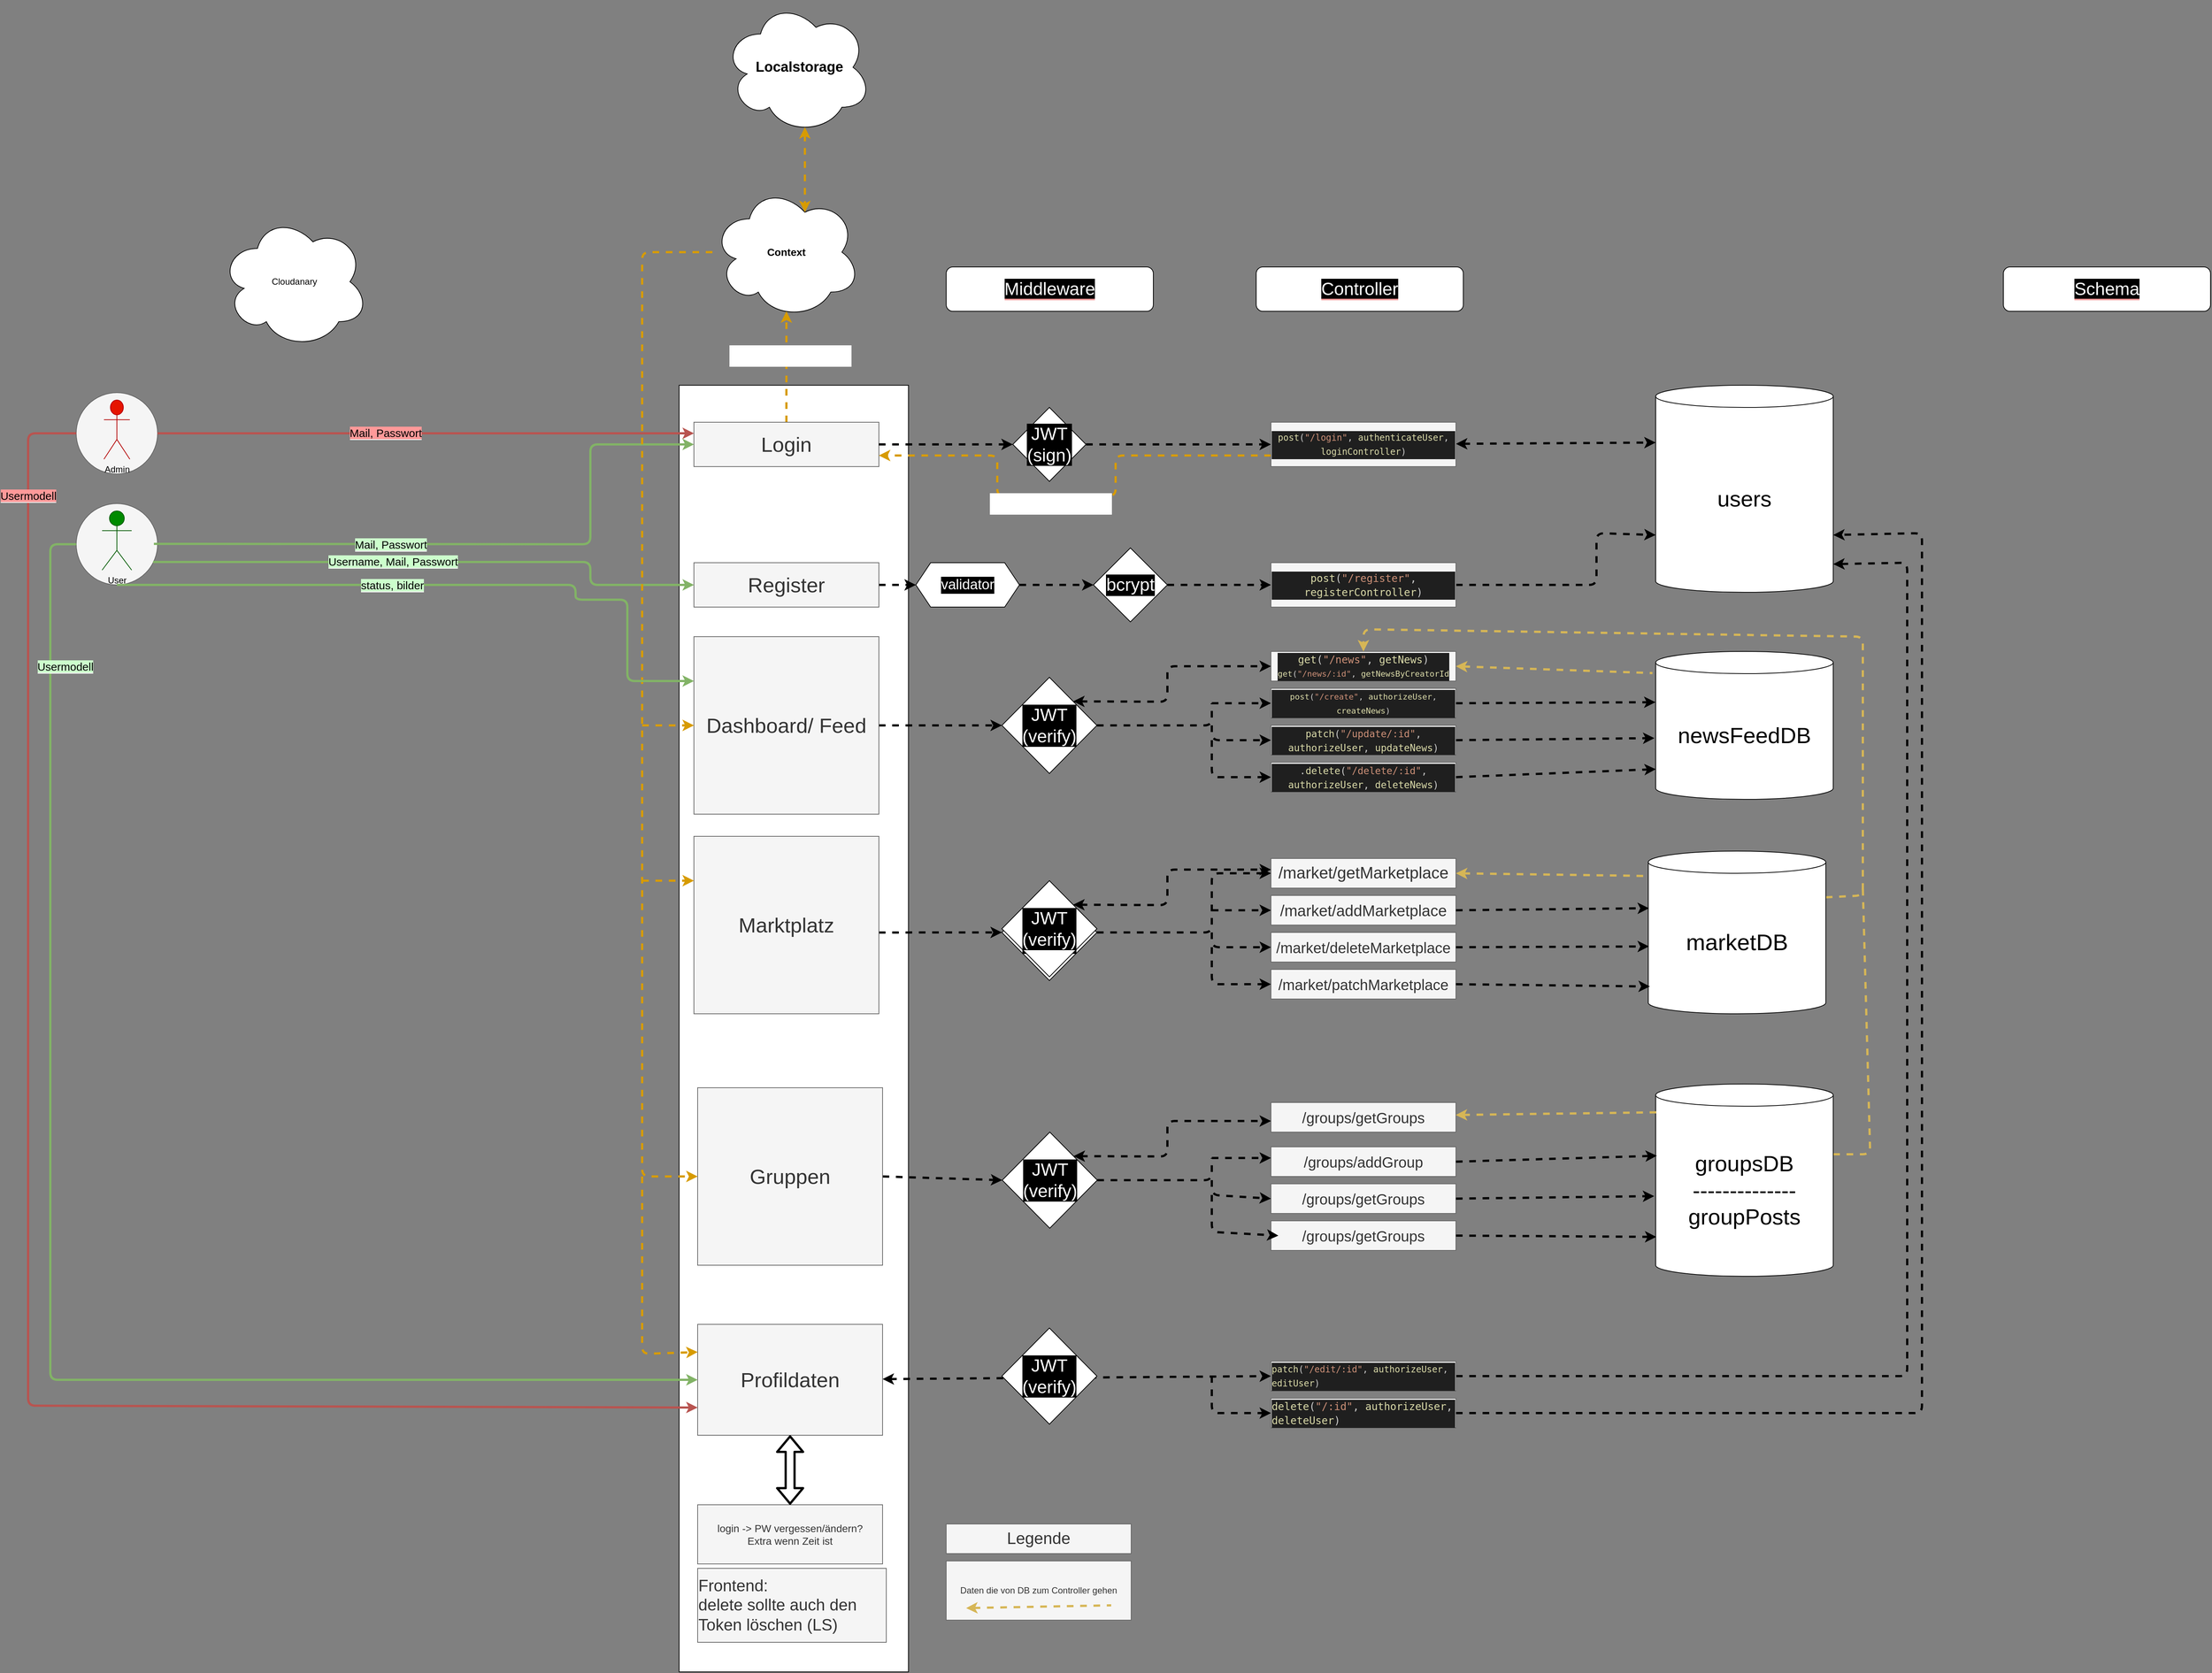<mxfile>
    <diagram id="BRW_ZsWo_HDdX70PyCVF" name="Seite-1">
        <mxGraphModel dx="2489" dy="1936" grid="1" gridSize="10" guides="1" tooltips="1" connect="1" arrows="1" fold="1" page="1" pageScale="1" pageWidth="827" pageHeight="1169" background="#808080" math="0" shadow="0">
            <root>
                <mxCell id="0"/>
                <mxCell id="1" parent="0"/>
                <mxCell id="62" value="" style="ellipse;whiteSpace=wrap;html=1;aspect=fixed;fillColor=#f5f5f5;fontColor=#333333;strokeColor=#666666;" parent="1" vertex="1">
                    <mxGeometry x="65" y="250" width="110" height="110" as="geometry"/>
                </mxCell>
                <mxCell id="61" value="" style="ellipse;whiteSpace=wrap;html=1;aspect=fixed;fillColor=#f5f5f5;fontColor=#333333;strokeColor=#666666;" parent="1" vertex="1">
                    <mxGeometry x="65" y="400" width="110" height="110" as="geometry"/>
                </mxCell>
                <mxCell id="2" value="&lt;font style=&quot;font-size: 30px;&quot;&gt;users&lt;/font&gt;" style="shape=cylinder3;whiteSpace=wrap;html=1;boundedLbl=1;backgroundOutline=1;size=15;" parent="1" vertex="1">
                    <mxGeometry x="2200" y="240" width="240" height="280" as="geometry"/>
                </mxCell>
                <mxCell id="5" value="Cloudanary&lt;br&gt;" style="ellipse;shape=cloud;whiteSpace=wrap;html=1;" parent="1" vertex="1">
                    <mxGeometry x="260" y="10" width="200" height="180" as="geometry"/>
                </mxCell>
                <mxCell id="6" value="&lt;font style=&quot;font-size: 14px;&quot;&gt;&lt;b&gt;Context&lt;/b&gt;&lt;/font&gt;" style="ellipse;shape=cloud;whiteSpace=wrap;html=1;" parent="1" vertex="1">
                    <mxGeometry x="925" y="-30" width="200" height="180" as="geometry"/>
                </mxCell>
                <mxCell id="10" value="&lt;font color=&quot;#000000&quot;&gt;Admin&lt;/font&gt;" style="shape=umlActor;verticalLabelPosition=bottom;verticalAlign=top;html=1;outlineConnect=0;fillColor=#e51400;fontColor=#ffffff;strokeColor=#B20000;" parent="1" vertex="1">
                    <mxGeometry x="102.5" y="260" width="35" height="80" as="geometry"/>
                </mxCell>
                <mxCell id="12" value="&lt;font color=&quot;#000000&quot;&gt;User&lt;/font&gt;" style="shape=umlActor;verticalLabelPosition=bottom;verticalAlign=top;html=1;outlineConnect=0;fillColor=#008a00;fontColor=#ffffff;strokeColor=#005700;" parent="1" vertex="1">
                    <mxGeometry x="100" y="410" width="40" height="80" as="geometry"/>
                </mxCell>
                <mxCell id="60" value="&lt;font style=&quot;font-size: 30px;&quot;&gt;newsFeedDB&lt;/font&gt;" style="shape=cylinder3;whiteSpace=wrap;html=1;boundedLbl=1;backgroundOutline=1;size=15;" parent="1" vertex="1">
                    <mxGeometry x="2200" y="600" width="240" height="200" as="geometry"/>
                </mxCell>
                <mxCell id="63" value="" style="rounded=0;whiteSpace=wrap;html=1;fontColor=#000000;" parent="1" vertex="1">
                    <mxGeometry x="880" y="240" width="310" height="1740" as="geometry"/>
                </mxCell>
                <mxCell id="91" style="edgeStyle=none;html=1;dashed=1;strokeWidth=3;fontSize=24;fontColor=#FFFFFF;fillColor=#ffe6cc;strokeColor=#d79b00;" parent="1" source="64" edge="1">
                    <mxGeometry relative="1" as="geometry">
                        <mxPoint x="1025" y="140.0" as="targetPoint"/>
                    </mxGeometry>
                </mxCell>
                <mxCell id="92" value="&lt;span style=&quot;color: rgba(0, 0, 0, 0); font-family: monospace; font-size: 0px; text-align: start; background-color: rgb(42, 37, 47);&quot;&gt;%3CmxGraphModel%3E%3Croot%3E%3CmxCell%20id%3D%220%22%2F%3E%3CmxCell%20id%3D%221%22%20parent%3D%220%22%2F%3E%3CmxCell%20id%3D%222%22%20value%3D%22userObj%22%20style%3D%22edgeLabel%3Bhtml%3D1%3Balign%3Dcenter%3BverticalAlign%3Dmiddle%3Bresizable%3D0%3Bpoints%3D%5B%5D%3BfontSize%3D24%3BfontColor%3D%23FFFFFF%3B%22%20vertex%3D%221%22%20connectable%3D%220%22%20parent%3D%221%22%3E%3CmxGeometry%20x%3D%221381.286%22%20y%3D%22400%22%20as%3D%22geometry%22%2F%3E%3C%2FmxCell%3E%3C%2Froot%3E%3C%2FmxGraphModel%3E&lt;/span&gt;&lt;span style=&quot;color: rgba(0, 0, 0, 0); font-family: monospace; font-size: 0px; text-align: start; background-color: rgb(42, 37, 47);&quot;&gt;%3CmxGraphModel%3E%3Croot%3E%3CmxCell%20id%3D%220%22%2F%3E%3CmxCell%20id%3D%221%22%20parent%3D%220%22%2F%3E%3CmxCell%20id%3D%222%22%20value%3D%22userObj%22%20style%3D%22edgeLabel%3Bhtml%3D1%3Balign%3Dcenter%3BverticalAlign%3Dmiddle%3Bresizable%3D0%3Bpoints%3D%5B%5D%3BfontSize%3D24%3BfontColor%3D%23FFFFFF%3B%22%20vertex%3D%221%22%20connectable%3D%220%22%20parent%3D%221%22%3E%3CmxGeometry%20x%3D%221381.286%22%20y%3D%22400%22%20as%3D%22geometry%22%2F%3E%3C%2FmxCell%3E%3C%2Froot%3E%3C%2FmxGraphModel%3E&lt;/span&gt;" style="edgeLabel;html=1;align=center;verticalAlign=middle;resizable=0;points=[];fontSize=24;fontColor=#FFFFFF;" parent="91" vertex="1" connectable="0">
                    <mxGeometry x="0.314" y="5" relative="1" as="geometry">
                        <mxPoint as="offset"/>
                    </mxGeometry>
                </mxCell>
                <mxCell id="64" value="&lt;font style=&quot;font-size: 28px;&quot;&gt;Login&lt;/font&gt;" style="rounded=0;whiteSpace=wrap;html=1;fontColor=#333333;fillColor=#f5f5f5;strokeColor=#666666;" parent="1" vertex="1">
                    <mxGeometry x="900" y="290" width="250" height="60" as="geometry"/>
                </mxCell>
                <mxCell id="65" value="" style="endArrow=classic;html=1;fontSize=28;fontColor=#000000;exitX=1;exitY=0.5;exitDx=0;exitDy=0;strokeWidth=3;fillColor=#f8cecc;strokeColor=#b85450;entryX=0;entryY=0.25;entryDx=0;entryDy=0;" parent="1" source="62" target="64" edge="1">
                    <mxGeometry width="50" height="50" relative="1" as="geometry">
                        <mxPoint x="640" y="700" as="sourcePoint"/>
                        <mxPoint x="860" y="305" as="targetPoint"/>
                    </mxGeometry>
                </mxCell>
                <mxCell id="67" value="&lt;span style=&quot;background-color: rgb(255, 153, 153);&quot;&gt;Mail, Passwort&lt;/span&gt;" style="edgeLabel;html=1;align=center;verticalAlign=middle;resizable=0;points=[];fontSize=15;fontColor=#000000;" parent="65" vertex="1" connectable="0">
                    <mxGeometry x="-0.151" y="1" relative="1" as="geometry">
                        <mxPoint as="offset"/>
                    </mxGeometry>
                </mxCell>
                <mxCell id="68" value="" style="endArrow=classic;html=1;fontSize=28;fontColor=#000000;exitX=1;exitY=0.5;exitDx=0;exitDy=0;strokeWidth=3;fillColor=#d5e8d4;strokeColor=#82b366;entryX=0;entryY=0.5;entryDx=0;entryDy=0;" parent="1" target="64" edge="1">
                    <mxGeometry width="50" height="50" relative="1" as="geometry">
                        <mxPoint x="170" y="454.5" as="sourcePoint"/>
                        <mxPoint x="770" y="500" as="targetPoint"/>
                        <Array as="points">
                            <mxPoint x="760" y="455"/>
                            <mxPoint x="760" y="320"/>
                        </Array>
                    </mxGeometry>
                </mxCell>
                <mxCell id="69" value="&lt;span style=&quot;background-color: rgb(204, 255, 204);&quot;&gt;Mail, Passwort&lt;/span&gt;" style="edgeLabel;html=1;align=center;verticalAlign=middle;resizable=0;points=[];fontSize=15;fontColor=#000000;" parent="68" vertex="1" connectable="0">
                    <mxGeometry x="-0.151" y="1" relative="1" as="geometry">
                        <mxPoint x="-47" y="1" as="offset"/>
                    </mxGeometry>
                </mxCell>
                <mxCell id="105" style="edgeStyle=none;html=1;exitX=1;exitY=0.5;exitDx=0;exitDy=0;entryX=0;entryY=0.5;entryDx=0;entryDy=0;dashed=1;strokeWidth=3;fontSize=19;fontColor=#FFFFFF;" parent="1" source="70" target="102" edge="1">
                    <mxGeometry relative="1" as="geometry"/>
                </mxCell>
                <mxCell id="70" value="&lt;font style=&quot;font-size: 28px;&quot;&gt;Register&lt;/font&gt;" style="rounded=0;whiteSpace=wrap;html=1;fontColor=#333333;fillColor=#f5f5f5;strokeColor=#666666;" parent="1" vertex="1">
                    <mxGeometry x="900" y="480" width="250" height="60" as="geometry"/>
                </mxCell>
                <mxCell id="71" value="" style="endArrow=classic;html=1;fontSize=28;fontColor=#000000;exitX=0.945;exitY=0.718;exitDx=0;exitDy=0;strokeWidth=3;fillColor=#d5e8d4;strokeColor=#82b366;entryX=0;entryY=0.5;entryDx=0;entryDy=0;exitPerimeter=0;" parent="1" source="61" target="70" edge="1">
                    <mxGeometry width="50" height="50" relative="1" as="geometry">
                        <mxPoint x="180" y="464.5" as="sourcePoint"/>
                        <mxPoint x="910" y="330" as="targetPoint"/>
                        <Array as="points">
                            <mxPoint x="760" y="479"/>
                            <mxPoint x="760" y="510"/>
                        </Array>
                    </mxGeometry>
                </mxCell>
                <mxCell id="72" value="&lt;span style=&quot;background-color: rgb(204, 255, 204);&quot;&gt;Username, Mail, Passwort&lt;/span&gt;" style="edgeLabel;html=1;align=center;verticalAlign=middle;resizable=0;points=[];fontSize=15;fontColor=#000000;" parent="71" vertex="1" connectable="0">
                    <mxGeometry x="-0.151" y="1" relative="1" as="geometry">
                        <mxPoint as="offset"/>
                    </mxGeometry>
                </mxCell>
                <mxCell id="134" style="edgeStyle=none;html=1;exitX=1;exitY=0.5;exitDx=0;exitDy=0;entryX=0;entryY=0.5;entryDx=0;entryDy=0;strokeWidth=3;fontSize=15;fontColor=#000000;dashed=1;" parent="1" source="74" target="131" edge="1">
                    <mxGeometry relative="1" as="geometry"/>
                </mxCell>
                <mxCell id="74" value="&lt;font style=&quot;font-size: 28px;&quot;&gt;Dashboard/ Feed&lt;/font&gt;" style="rounded=0;whiteSpace=wrap;html=1;fontColor=#333333;fillColor=#f5f5f5;strokeColor=#666666;" parent="1" vertex="1">
                    <mxGeometry x="900" y="580" width="250" height="240" as="geometry"/>
                </mxCell>
                <mxCell id="152" style="edgeStyle=none;html=1;entryX=0;entryY=0.5;entryDx=0;entryDy=0;dashed=1;strokeWidth=3;fontSize=15;fontColor=#000000;exitX=1;exitY=0.542;exitDx=0;exitDy=0;exitPerimeter=0;" parent="1" source="75" target="148" edge="1">
                    <mxGeometry relative="1" as="geometry">
                        <mxPoint x="1316.25" y="980" as="targetPoint"/>
                    </mxGeometry>
                </mxCell>
                <mxCell id="75" value="&lt;font style=&quot;font-size: 28px;&quot;&gt;Marktplatz&lt;/font&gt;" style="rounded=0;whiteSpace=wrap;html=1;fontColor=#333333;fillColor=#f5f5f5;strokeColor=#666666;" parent="1" vertex="1">
                    <mxGeometry x="900" y="850" width="250" height="240" as="geometry"/>
                </mxCell>
                <mxCell id="195" style="edgeStyle=none;html=1;exitX=1;exitY=0.5;exitDx=0;exitDy=0;entryX=0;entryY=0.5;entryDx=0;entryDy=0;dashed=1;strokeWidth=3;fontSize=20;fontColor=#000000;startArrow=none;startFill=0;" parent="1" source="76" target="213" edge="1">
                    <mxGeometry relative="1" as="geometry">
                        <mxPoint x="1316.25" y="1315" as="targetPoint"/>
                    </mxGeometry>
                </mxCell>
                <mxCell id="76" value="&lt;font style=&quot;font-size: 28px;&quot;&gt;Gruppen&lt;/font&gt;" style="rounded=0;whiteSpace=wrap;html=1;fontColor=#333333;fillColor=#f5f5f5;strokeColor=#666666;" parent="1" vertex="1">
                    <mxGeometry x="905" y="1190" width="250" height="240" as="geometry"/>
                </mxCell>
                <mxCell id="78" value="&lt;font style=&quot;background-color: rgb(0, 0, 0); font-size: 24px;&quot; color=&quot;#ffffff&quot;&gt;Middleware&lt;/font&gt;" style="rounded=1;whiteSpace=wrap;html=1;labelBackgroundColor=#FF9999;fontSize=15;fontColor=#000000;" parent="1" vertex="1">
                    <mxGeometry x="1241" y="80" width="280" height="60" as="geometry"/>
                </mxCell>
                <mxCell id="85" style="edgeStyle=none;html=1;strokeWidth=3;fontSize=24;fontColor=#FFFFFF;dashed=1;" parent="1" source="79" target="84" edge="1">
                    <mxGeometry relative="1" as="geometry"/>
                </mxCell>
                <mxCell id="79" value="JWT&lt;br&gt;(sign)" style="rhombus;whiteSpace=wrap;html=1;labelBackgroundColor=#000000;fontSize=24;fontColor=#FFFFFF;" parent="1" vertex="1">
                    <mxGeometry x="1331" y="270" width="99" height="100" as="geometry"/>
                </mxCell>
                <mxCell id="81" value="" style="endArrow=classic;html=1;strokeWidth=3;fontSize=24;fontColor=#FFFFFF;exitX=1;exitY=0.5;exitDx=0;exitDy=0;entryX=0;entryY=0.5;entryDx=0;entryDy=0;dashed=1;" parent="1" source="64" target="79" edge="1">
                    <mxGeometry width="50" height="50" relative="1" as="geometry">
                        <mxPoint x="1250" y="350" as="sourcePoint"/>
                        <mxPoint x="1350" y="320" as="targetPoint"/>
                    </mxGeometry>
                </mxCell>
                <mxCell id="83" value="&lt;font style=&quot;background-color: rgb(0, 0, 0); font-size: 24px;&quot; color=&quot;#ffffff&quot;&gt;Controller&lt;/font&gt;" style="rounded=1;whiteSpace=wrap;html=1;labelBackgroundColor=#FF9999;fontSize=15;fontColor=#000000;" parent="1" vertex="1">
                    <mxGeometry x="1660" y="80" width="280" height="60" as="geometry"/>
                </mxCell>
                <mxCell id="88" style="edgeStyle=none;html=1;exitX=0;exitY=0.75;exitDx=0;exitDy=0;dashed=1;strokeWidth=3;fontSize=24;fontColor=#FFFFFF;entryX=1;entryY=0.75;entryDx=0;entryDy=0;fillColor=#ffe6cc;strokeColor=#d79b00;" parent="1" source="84" target="64" edge="1">
                    <mxGeometry relative="1" as="geometry">
                        <mxPoint x="1470" y="334.714" as="targetPoint"/>
                        <Array as="points">
                            <mxPoint x="1470" y="335"/>
                            <mxPoint x="1470" y="390"/>
                            <mxPoint x="1310" y="390"/>
                            <mxPoint x="1310" y="335"/>
                        </Array>
                    </mxGeometry>
                </mxCell>
                <mxCell id="90" value="token (userObj)" style="edgeLabel;html=1;align=center;verticalAlign=middle;resizable=0;points=[];fontSize=24;fontColor=#FFFFFF;" parent="88" vertex="1" connectable="0">
                    <mxGeometry x="0.017" y="-2" relative="1" as="geometry">
                        <mxPoint x="-28" y="12" as="offset"/>
                    </mxGeometry>
                </mxCell>
                <mxCell id="99" style="edgeStyle=none;html=1;entryX=0;entryY=0;entryDx=0;entryDy=77.5;entryPerimeter=0;dashed=1;strokeWidth=3;fontSize=19;fontColor=#FFFFFF;startArrow=classic;startFill=1;" parent="1" source="84" target="2" edge="1">
                    <mxGeometry relative="1" as="geometry"/>
                </mxCell>
                <mxCell id="84" value="&lt;div style=&quot;color: rgb(204, 204, 204); background-color: rgb(31, 31, 31); font-family: &amp;quot;Droid Sans Mono&amp;quot;, &amp;quot;monospace&amp;quot;, monospace; line-height: 19px;&quot;&gt;&lt;span style=&quot;color: #dcdcaa;&quot;&gt;post&lt;/span&gt;(&lt;span style=&quot;color: #ce9178;&quot;&gt;&quot;/login&quot;&lt;/span&gt;, &lt;span style=&quot;color: #dcdcaa;&quot;&gt;authenticateUser&lt;/span&gt;, &lt;span style=&quot;color: #dcdcaa;&quot;&gt;loginController&lt;/span&gt;)&lt;/div&gt;" style="rounded=0;whiteSpace=wrap;html=1;fontColor=#333333;fillColor=#f5f5f5;strokeColor=#666666;" parent="1" vertex="1">
                    <mxGeometry x="1680" y="290" width="250" height="60" as="geometry"/>
                </mxCell>
                <mxCell id="94" value="token (userObj)" style="edgeLabel;html=1;align=center;verticalAlign=middle;resizable=0;points=[];fontSize=24;fontColor=#FFFFFF;" parent="1" vertex="1" connectable="0">
                    <mxGeometry x="1029.996" y="200" as="geometry"/>
                </mxCell>
                <mxCell id="96" value="&lt;font size=&quot;1&quot; style=&quot;&quot;&gt;&lt;b style=&quot;font-size: 19px;&quot;&gt;&amp;nbsp;Localstorage&lt;/b&gt;&lt;/font&gt;" style="ellipse;shape=cloud;whiteSpace=wrap;html=1;" parent="1" vertex="1">
                    <mxGeometry x="940" y="-280" width="200" height="180" as="geometry"/>
                </mxCell>
                <mxCell id="98" value="" style="endArrow=classic;startArrow=classic;html=1;dashed=1;strokeWidth=3;fontSize=19;fontColor=#FFFFFF;exitX=0.55;exitY=0.95;exitDx=0;exitDy=0;exitPerimeter=0;entryX=0.625;entryY=0.2;entryDx=0;entryDy=0;entryPerimeter=0;fillColor=#ffe6cc;strokeColor=#d79b00;" parent="1" source="96" target="6" edge="1">
                    <mxGeometry width="50" height="50" relative="1" as="geometry">
                        <mxPoint x="1060" y="430" as="sourcePoint"/>
                        <mxPoint x="1110" y="380" as="targetPoint"/>
                    </mxGeometry>
                </mxCell>
                <mxCell id="95" style="edgeStyle=none;html=1;dashed=1;strokeWidth=3;fontSize=14;fontColor=#FFFFFF;entryX=0;entryY=0.5;entryDx=0;entryDy=0;fillColor=#ffe6cc;strokeColor=#d79b00;" parent="1" source="6" target="76" edge="1">
                    <mxGeometry relative="1" as="geometry">
                        <mxPoint x="820" y="1182.857" as="targetPoint"/>
                        <Array as="points">
                            <mxPoint x="830" y="60"/>
                            <mxPoint x="830" y="660"/>
                            <mxPoint x="830" y="1310"/>
                        </Array>
                    </mxGeometry>
                </mxCell>
                <mxCell id="108" style="edgeStyle=none;html=1;exitX=1;exitY=0.5;exitDx=0;exitDy=0;entryX=0;entryY=0;entryDx=0;entryDy=202.5;entryPerimeter=0;dashed=1;strokeWidth=3;fontSize=19;fontColor=#FFFFFF;" parent="1" source="100" target="2" edge="1">
                    <mxGeometry relative="1" as="geometry">
                        <Array as="points">
                            <mxPoint x="2120" y="510"/>
                            <mxPoint x="2120" y="440"/>
                        </Array>
                    </mxGeometry>
                </mxCell>
                <mxCell id="100" value="&lt;div style=&quot;color: rgb(204, 204, 204); background-color: rgb(31, 31, 31); font-family: &amp;quot;Droid Sans Mono&amp;quot;, &amp;quot;monospace&amp;quot;, monospace; font-size: 14px; line-height: 19px;&quot;&gt;&lt;span style=&quot;color: #dcdcaa;&quot;&gt;post&lt;/span&gt;(&lt;span style=&quot;color: #ce9178;&quot;&gt;&quot;/register&quot;&lt;/span&gt;, &lt;span style=&quot;color: #dcdcaa;&quot;&gt;registerController&lt;/span&gt;)&lt;/div&gt;" style="rounded=0;whiteSpace=wrap;html=1;fontColor=#333333;fillColor=#f5f5f5;strokeColor=#666666;" parent="1" vertex="1">
                    <mxGeometry x="1680" y="480" width="250" height="60" as="geometry"/>
                </mxCell>
                <mxCell id="106" style="edgeStyle=none;html=1;dashed=1;strokeWidth=3;fontSize=19;fontColor=#FFFFFF;" parent="1" source="102" target="104" edge="1">
                    <mxGeometry relative="1" as="geometry"/>
                </mxCell>
                <mxCell id="102" value="validator" style="shape=hexagon;perimeter=hexagonPerimeter2;whiteSpace=wrap;html=1;fixedSize=1;labelBackgroundColor=#000000;fontSize=19;fontColor=#FFFFFF;" parent="1" vertex="1">
                    <mxGeometry x="1200" y="480" width="140" height="60" as="geometry"/>
                </mxCell>
                <mxCell id="107" style="edgeStyle=none;html=1;entryX=0;entryY=0.5;entryDx=0;entryDy=0;dashed=1;strokeWidth=3;fontSize=19;fontColor=#FFFFFF;" parent="1" source="104" target="100" edge="1">
                    <mxGeometry relative="1" as="geometry"/>
                </mxCell>
                <mxCell id="104" value="bcrypt" style="rhombus;whiteSpace=wrap;html=1;labelBackgroundColor=#000000;fontSize=24;fontColor=#FFFFFF;" parent="1" vertex="1">
                    <mxGeometry x="1440" y="460" width="100" height="100" as="geometry"/>
                </mxCell>
                <mxCell id="111" value="" style="endArrow=classic;html=1;dashed=1;strokeWidth=3;fontSize=19;fontColor=#FFFFFF;entryX=0;entryY=0.5;entryDx=0;entryDy=0;fillColor=#ffe6cc;strokeColor=#d79b00;" parent="1" target="74" edge="1">
                    <mxGeometry width="50" height="50" relative="1" as="geometry">
                        <mxPoint x="830" y="700" as="sourcePoint"/>
                        <mxPoint x="1060" y="880" as="targetPoint"/>
                    </mxGeometry>
                </mxCell>
                <mxCell id="112" value="" style="endArrow=classic;html=1;dashed=1;strokeWidth=3;fontSize=19;fontColor=#FFFFFF;entryX=0;entryY=0.25;entryDx=0;entryDy=0;fillColor=#ffe6cc;strokeColor=#d79b00;" parent="1" target="75" edge="1">
                    <mxGeometry width="50" height="50" relative="1" as="geometry">
                        <mxPoint x="830" y="910" as="sourcePoint"/>
                        <mxPoint x="710" y="960" as="targetPoint"/>
                    </mxGeometry>
                </mxCell>
                <mxCell id="113" value="&lt;div style=&quot;color: rgb(204, 204, 204); background-color: rgb(31, 31, 31); font-family: &amp;quot;Droid Sans Mono&amp;quot;, &amp;quot;monospace&amp;quot;, monospace; line-height: 19px; font-size: 11px;&quot;&gt;&lt;div style=&quot;font-size: 14px; line-height: 19px;&quot;&gt;&lt;span style=&quot;color: #dcdcaa;&quot;&gt;get&lt;/span&gt;(&lt;span style=&quot;color: #ce9178;&quot;&gt;&quot;/news&quot;&lt;/span&gt;, &lt;span style=&quot;color: #dcdcaa;&quot;&gt;getNews&lt;/span&gt;)&lt;/div&gt;&lt;/div&gt;&lt;div style=&quot;color: rgb(204, 204, 204); background-color: rgb(31, 31, 31); font-family: &amp;quot;Droid Sans Mono&amp;quot;, &amp;quot;monospace&amp;quot;, monospace; line-height: 19px; font-size: 11px;&quot;&gt;&lt;span style=&quot;color: #dcdcaa;&quot;&gt;get&lt;/span&gt;(&lt;span style=&quot;color: #ce9178;&quot;&gt;&quot;/news/:id&quot;&lt;/span&gt;, &lt;span style=&quot;color: #dcdcaa;&quot;&gt;getNewsByCreatorId&lt;/span&gt;&lt;/div&gt;" style="rounded=0;whiteSpace=wrap;html=1;fontColor=#333333;fillColor=#f5f5f5;strokeColor=#666666;" parent="1" vertex="1">
                    <mxGeometry x="1680" y="600" width="250" height="40" as="geometry"/>
                </mxCell>
                <mxCell id="114" value="&lt;div style=&quot;color: rgb(204, 204, 204); background-color: rgb(31, 31, 31); font-family: &amp;quot;Droid Sans Mono&amp;quot;, &amp;quot;monospace&amp;quot;, monospace; font-size: 13px; line-height: 19px;&quot;&gt;&lt;span style=&quot;color: #dcdcaa;&quot;&gt;patch&lt;/span&gt;(&lt;span style=&quot;color: #ce9178;&quot;&gt;&quot;/update/:id&quot;&lt;/span&gt;, &lt;span style=&quot;color: #dcdcaa;&quot;&gt;authorizeUser&lt;/span&gt;, &lt;span style=&quot;color: #dcdcaa;&quot;&gt;updateNews&lt;/span&gt;)&lt;/div&gt;" style="rounded=0;whiteSpace=wrap;html=1;fontColor=#333333;fillColor=#f5f5f5;strokeColor=#666666;" parent="1" vertex="1">
                    <mxGeometry x="1680" y="700" width="250" height="40" as="geometry"/>
                </mxCell>
                <mxCell id="117" value="&lt;div style=&quot;color: rgb(204, 204, 204); background-color: rgb(31, 31, 31); font-family: &amp;quot;Droid Sans Mono&amp;quot;, &amp;quot;monospace&amp;quot;, monospace; line-height: 19px; font-size: 11px;&quot;&gt;&lt;span style=&quot;color: #dcdcaa;&quot;&gt;post&lt;/span&gt;(&lt;span style=&quot;color: #ce9178;&quot;&gt;&quot;/create&quot;&lt;/span&gt;, &lt;span style=&quot;color: #dcdcaa;&quot;&gt;authorizeUser&lt;/span&gt;, &lt;span style=&quot;color: #dcdcaa;&quot;&gt;createNews&lt;/span&gt;)&lt;/div&gt;" style="rounded=0;whiteSpace=wrap;html=1;fontColor=#333333;fillColor=#f5f5f5;strokeColor=#666666;" parent="1" vertex="1">
                    <mxGeometry x="1680" y="650" width="250" height="40" as="geometry"/>
                </mxCell>
                <mxCell id="118" value="&lt;div style=&quot;color: rgb(204, 204, 204); background-color: rgb(31, 31, 31); font-family: &amp;quot;Droid Sans Mono&amp;quot;, &amp;quot;monospace&amp;quot;, monospace; font-size: 13px; line-height: 19px;&quot;&gt;.&lt;span style=&quot;color: #dcdcaa;&quot;&gt;delete&lt;/span&gt;(&lt;span style=&quot;color: #ce9178;&quot;&gt;&quot;/delete/:id&quot;&lt;/span&gt;, &lt;span style=&quot;color: #dcdcaa;&quot;&gt;authorizeUser&lt;/span&gt;, &lt;span style=&quot;color: #dcdcaa;&quot;&gt;deleteNews&lt;/span&gt;)&lt;/div&gt;" style="rounded=0;whiteSpace=wrap;html=1;fontColor=#333333;fillColor=#f5f5f5;strokeColor=#666666;" parent="1" vertex="1">
                    <mxGeometry x="1680" y="750" width="250" height="40" as="geometry"/>
                </mxCell>
                <mxCell id="119" value="&lt;div style=&quot;text-align: left;&quot;&gt;&lt;span style=&quot;background-color: initial;&quot;&gt;&lt;font style=&quot;font-size: 22px;&quot;&gt;/market/getMarketplace&lt;/font&gt;&lt;/span&gt;&lt;/div&gt;" style="rounded=0;whiteSpace=wrap;html=1;fontColor=#333333;fillColor=#f5f5f5;strokeColor=#666666;" parent="1" vertex="1">
                    <mxGeometry x="1680" y="880" width="250" height="40" as="geometry"/>
                </mxCell>
                <mxCell id="123" value="&lt;div style=&quot;text-align: left; font-size: 21px;&quot;&gt;&lt;span style=&quot;background-color: initial;&quot;&gt;&lt;font style=&quot;font-size: 21px;&quot;&gt;/&lt;/font&gt;&lt;/span&gt;&lt;span style=&quot;&quot;&gt;market&lt;/span&gt;&lt;span style=&quot;background-color: initial;&quot;&gt;&lt;font style=&quot;font-size: 21px;&quot;&gt;/addMarketplace&lt;/font&gt;&lt;/span&gt;&lt;/div&gt;" style="rounded=0;whiteSpace=wrap;html=1;fontColor=#333333;fillColor=#f5f5f5;strokeColor=#666666;" parent="1" vertex="1">
                    <mxGeometry x="1680" y="930" width="250" height="40" as="geometry"/>
                </mxCell>
                <mxCell id="124" value="&lt;div style=&quot;text-align: left; font-size: 20px;&quot;&gt;&lt;span style=&quot;background-color: initial;&quot;&gt;&lt;font style=&quot;font-size: 20px;&quot;&gt;/&lt;/font&gt;&lt;/span&gt;&lt;span style=&quot;&quot;&gt;market&lt;/span&gt;&lt;span style=&quot;background-color: initial;&quot;&gt;&lt;font style=&quot;font-size: 20px;&quot;&gt;/deleteMarketplace&lt;/font&gt;&lt;/span&gt;&lt;/div&gt;" style="rounded=0;whiteSpace=wrap;html=1;fontColor=#333333;fillColor=#f5f5f5;strokeColor=#666666;" parent="1" vertex="1">
                    <mxGeometry x="1680" y="980" width="250" height="40" as="geometry"/>
                </mxCell>
                <mxCell id="125" value="&lt;div style=&quot;text-align: left; font-size: 20px;&quot;&gt;&lt;span style=&quot;background-color: initial;&quot;&gt;&lt;font style=&quot;font-size: 20px;&quot;&gt;/&lt;/font&gt;&lt;/span&gt;&lt;span style=&quot;&quot;&gt;market&lt;/span&gt;&lt;span style=&quot;background-color: initial;&quot;&gt;&lt;font style=&quot;font-size: 20px;&quot;&gt;/patchMarketplace&lt;/font&gt;&lt;/span&gt;&lt;/div&gt;" style="rounded=0;whiteSpace=wrap;html=1;fontColor=#333333;fillColor=#f5f5f5;strokeColor=#666666;" parent="1" vertex="1">
                    <mxGeometry x="1680" y="1030" width="250" height="40" as="geometry"/>
                </mxCell>
                <mxCell id="126" value="&lt;font style=&quot;background-color: rgb(0, 0, 0); font-size: 24px;&quot; color=&quot;#ffffff&quot;&gt;Schema&lt;/font&gt;" style="rounded=1;whiteSpace=wrap;html=1;labelBackgroundColor=#FF9999;fontSize=15;fontColor=#000000;" parent="1" vertex="1">
                    <mxGeometry x="2670" y="80" width="280" height="60" as="geometry"/>
                </mxCell>
                <mxCell id="127" style="edgeStyle=none;html=1;exitX=0.5;exitY=1;exitDx=0;exitDy=0;entryX=0;entryY=0.25;entryDx=0;entryDy=0;strokeWidth=3;fontSize=22;fontColor=#FFFFFF;fillColor=#d5e8d4;strokeColor=#82b366;" parent="1" source="61" target="74" edge="1">
                    <mxGeometry relative="1" as="geometry">
                        <Array as="points">
                            <mxPoint x="740" y="510"/>
                            <mxPoint x="740" y="530"/>
                            <mxPoint x="810" y="530"/>
                            <mxPoint x="810" y="640"/>
                        </Array>
                    </mxGeometry>
                </mxCell>
                <mxCell id="128" value="&lt;font color=&quot;#000000&quot; style=&quot;font-size: 15px; background-color: rgb(204, 255, 204);&quot;&gt;status, bilder&lt;/font&gt;" style="edgeLabel;html=1;align=center;verticalAlign=middle;resizable=0;points=[];fontSize=15;fontColor=#FFFFFF;spacing=0;" parent="127" vertex="1" connectable="0">
                    <mxGeometry x="-0.183" y="-1" relative="1" as="geometry">
                        <mxPoint y="-1" as="offset"/>
                    </mxGeometry>
                </mxCell>
                <mxCell id="135" style="edgeStyle=none;html=1;entryX=0;entryY=0.5;entryDx=0;entryDy=0;dashed=1;strokeWidth=3;fontSize=15;fontColor=#000000;endArrow=classic;endFill=1;startArrow=classic;startFill=1;exitX=1;exitY=0;exitDx=0;exitDy=0;" parent="1" source="131" target="113" edge="1">
                    <mxGeometry relative="1" as="geometry">
                        <mxPoint x="1460" y="700" as="sourcePoint"/>
                        <Array as="points">
                            <mxPoint x="1540" y="668"/>
                            <mxPoint x="1540" y="620"/>
                            <mxPoint x="1600" y="620"/>
                        </Array>
                    </mxGeometry>
                </mxCell>
                <mxCell id="204" style="edgeStyle=none;html=1;dashed=1;strokeWidth=3;fontSize=20;fontColor=#000000;startArrow=none;startFill=0;endArrow=none;endFill=0;" parent="1" source="131" edge="1">
                    <mxGeometry relative="1" as="geometry">
                        <mxPoint x="1600" y="670" as="targetPoint"/>
                        <Array as="points">
                            <mxPoint x="1600" y="700"/>
                        </Array>
                    </mxGeometry>
                </mxCell>
                <mxCell id="131" value="JWT&lt;br&gt;(verify)" style="rhombus;whiteSpace=wrap;html=1;labelBackgroundColor=#000000;fontSize=24;fontColor=#FFFFFF;" parent="1" vertex="1">
                    <mxGeometry x="1316.25" y="635" width="128.5" height="130" as="geometry"/>
                </mxCell>
                <mxCell id="136" value="" style="endArrow=classic;html=1;dashed=1;strokeWidth=3;fontSize=15;fontColor=#000000;entryX=0;entryY=0.5;entryDx=0;entryDy=0;" parent="1" target="117" edge="1">
                    <mxGeometry width="50" height="50" relative="1" as="geometry">
                        <mxPoint x="1600" y="670" as="sourcePoint"/>
                        <mxPoint x="1230" y="620" as="targetPoint"/>
                    </mxGeometry>
                </mxCell>
                <mxCell id="137" value="" style="endArrow=classic;html=1;dashed=1;strokeWidth=3;fontSize=15;fontColor=#000000;entryX=0;entryY=0.5;entryDx=0;entryDy=0;" parent="1" target="114" edge="1">
                    <mxGeometry width="50" height="50" relative="1" as="geometry">
                        <mxPoint x="1600" y="700" as="sourcePoint"/>
                        <mxPoint x="1230" y="620" as="targetPoint"/>
                        <Array as="points">
                            <mxPoint x="1600" y="720"/>
                        </Array>
                    </mxGeometry>
                </mxCell>
                <mxCell id="138" value="" style="endArrow=classic;html=1;dashed=1;strokeWidth=3;fontSize=15;fontColor=#000000;entryX=0;entryY=0.5;entryDx=0;entryDy=0;" parent="1" target="118" edge="1">
                    <mxGeometry width="50" height="50" relative="1" as="geometry">
                        <mxPoint x="1600" y="720" as="sourcePoint"/>
                        <mxPoint x="1230" y="620" as="targetPoint"/>
                        <Array as="points">
                            <mxPoint x="1600" y="770"/>
                        </Array>
                    </mxGeometry>
                </mxCell>
                <mxCell id="219" style="edgeStyle=none;html=1;exitX=1;exitY=0;exitDx=0;exitDy=62.5;exitPerimeter=0;dashed=1;strokeWidth=3;fontSize=20;fontColor=#000000;startArrow=none;startFill=0;endArrow=classic;endFill=1;entryX=0.5;entryY=0;entryDx=0;entryDy=0;fillColor=#fff2cc;strokeColor=#d6b656;" parent="1" source="153" target="113" edge="1">
                    <mxGeometry relative="1" as="geometry">
                        <mxPoint x="2480" y="932.455" as="targetPoint"/>
                        <Array as="points">
                            <mxPoint x="2480" y="930"/>
                            <mxPoint x="2480" y="580"/>
                            <mxPoint x="1805" y="570"/>
                        </Array>
                    </mxGeometry>
                </mxCell>
                <mxCell id="147" style="edgeStyle=none;html=1;exitX=1;exitY=0.5;exitDx=0;exitDy=0;dashed=1;strokeWidth=3;fontSize=15;fontColor=#000000;entryX=0;entryY=0.5;entryDx=0;entryDy=0;" parent="1" source="148" target="119" edge="1">
                    <mxGeometry relative="1" as="geometry">
                        <mxPoint x="1660" y="910" as="targetPoint"/>
                        <Array as="points">
                            <mxPoint x="1600" y="980"/>
                            <mxPoint x="1600" y="900"/>
                        </Array>
                    </mxGeometry>
                </mxCell>
                <mxCell id="153" value="&lt;font style=&quot;font-size: 31px;&quot;&gt;marketDB&lt;/font&gt;" style="shape=cylinder3;whiteSpace=wrap;html=1;boundedLbl=1;backgroundOutline=1;size=15;" parent="1" vertex="1">
                    <mxGeometry x="2190" y="870" width="240" height="220" as="geometry"/>
                </mxCell>
                <mxCell id="148" value="JWT&lt;br&gt;(verify)" style="rhombus;whiteSpace=wrap;html=1;labelBackgroundColor=#000000;fontSize=24;fontColor=#FFFFFF;" parent="1" vertex="1">
                    <mxGeometry x="1316.25" y="915" width="128.5" height="130" as="geometry"/>
                </mxCell>
                <mxCell id="154" value="" style="endArrow=none;html=1;dashed=1;strokeWidth=3;fontSize=15;fontColor=#000000;exitX=1;exitY=0.5;exitDx=0;exitDy=0;entryX=-0.018;entryY=0.146;entryDx=0;entryDy=0;entryPerimeter=0;startArrow=classic;startFill=1;endFill=0;fillColor=#fff2cc;strokeColor=#d6b656;" parent="1" source="113" target="60" edge="1">
                    <mxGeometry width="50" height="50" relative="1" as="geometry">
                        <mxPoint x="1890" y="730" as="sourcePoint"/>
                        <mxPoint x="1940" y="680" as="targetPoint"/>
                    </mxGeometry>
                </mxCell>
                <mxCell id="149" value="" style="endArrow=classic;html=1;dashed=1;strokeWidth=3;fontSize=15;fontColor=#000000;entryX=0;entryY=0.5;entryDx=0;entryDy=0;" parent="1" edge="1">
                    <mxGeometry width="50" height="50" relative="1" as="geometry">
                        <mxPoint x="1600" y="950" as="sourcePoint"/>
                        <mxPoint x="1680" y="950" as="targetPoint"/>
                    </mxGeometry>
                </mxCell>
                <mxCell id="155" value="" style="endArrow=classic;html=1;dashed=1;strokeWidth=3;fontSize=15;fontColor=#000000;exitX=1;exitY=0.5;exitDx=0;exitDy=0;entryX=-0.001;entryY=0.343;entryDx=0;entryDy=0;entryPerimeter=0;" parent="1" source="117" target="60" edge="1">
                    <mxGeometry width="50" height="50" relative="1" as="geometry">
                        <mxPoint x="1470" y="670" as="sourcePoint"/>
                        <mxPoint x="2190" y="670" as="targetPoint"/>
                    </mxGeometry>
                </mxCell>
                <mxCell id="150" value="" style="endArrow=classic;html=1;dashed=1;strokeWidth=3;fontSize=15;fontColor=#000000;entryX=0;entryY=0.5;entryDx=0;entryDy=0;" parent="1" edge="1">
                    <mxGeometry width="50" height="50" relative="1" as="geometry">
                        <mxPoint x="1600" y="980" as="sourcePoint"/>
                        <mxPoint x="1680" y="1000" as="targetPoint"/>
                        <Array as="points">
                            <mxPoint x="1600" y="1000"/>
                        </Array>
                    </mxGeometry>
                </mxCell>
                <mxCell id="156" value="" style="endArrow=classic;html=1;dashed=1;strokeWidth=3;fontSize=15;fontColor=#000000;exitX=1;exitY=0.5;exitDx=0;exitDy=0;entryX=-0.007;entryY=0.586;entryDx=0;entryDy=0;entryPerimeter=0;" parent="1" source="114" target="60" edge="1">
                    <mxGeometry width="50" height="50" relative="1" as="geometry">
                        <mxPoint x="1470" y="670" as="sourcePoint"/>
                        <mxPoint x="2170" y="710" as="targetPoint"/>
                    </mxGeometry>
                </mxCell>
                <mxCell id="151" value="" style="endArrow=classic;html=1;dashed=1;strokeWidth=3;fontSize=15;fontColor=#000000;entryX=0;entryY=0.5;entryDx=0;entryDy=0;" parent="1" edge="1">
                    <mxGeometry width="50" height="50" relative="1" as="geometry">
                        <mxPoint x="1600" y="1000" as="sourcePoint"/>
                        <mxPoint x="1680" y="1050" as="targetPoint"/>
                        <Array as="points">
                            <mxPoint x="1600" y="1050"/>
                        </Array>
                    </mxGeometry>
                </mxCell>
                <mxCell id="157" value="" style="endArrow=classic;html=1;dashed=1;strokeWidth=3;fontSize=15;fontColor=#000000;exitX=1;exitY=0.5;exitDx=0;exitDy=0;entryX=0.001;entryY=0.796;entryDx=0;entryDy=0;entryPerimeter=0;" parent="1" source="118" target="60" edge="1">
                    <mxGeometry width="50" height="50" relative="1" as="geometry">
                        <mxPoint x="1470" y="670" as="sourcePoint"/>
                        <mxPoint x="1520" y="620" as="targetPoint"/>
                    </mxGeometry>
                </mxCell>
                <mxCell id="158" value="" style="endArrow=none;html=1;dashed=1;strokeWidth=3;fontSize=15;fontColor=#000000;exitX=1;exitY=0.5;exitDx=0;exitDy=0;entryX=-0.001;entryY=0.153;entryDx=0;entryDy=0;entryPerimeter=0;startArrow=classic;startFill=1;endFill=0;fillColor=#fff2cc;strokeColor=#d6b656;" parent="1" source="119" target="153" edge="1">
                    <mxGeometry width="50" height="50" relative="1" as="geometry">
                        <mxPoint x="1420" y="790" as="sourcePoint"/>
                        <mxPoint x="1470" y="740" as="targetPoint"/>
                    </mxGeometry>
                </mxCell>
                <mxCell id="159" value="" style="endArrow=classic;html=1;dashed=1;strokeWidth=3;fontSize=15;fontColor=#000000;exitX=1;exitY=0.5;exitDx=0;exitDy=0;entryX=0.004;entryY=0.351;entryDx=0;entryDy=0;entryPerimeter=0;" parent="1" source="123" target="153" edge="1">
                    <mxGeometry width="50" height="50" relative="1" as="geometry">
                        <mxPoint x="1420" y="790" as="sourcePoint"/>
                        <mxPoint x="1470" y="740" as="targetPoint"/>
                    </mxGeometry>
                </mxCell>
                <mxCell id="160" value="" style="endArrow=classic;html=1;dashed=1;strokeWidth=3;fontSize=15;fontColor=#000000;exitX=1;exitY=0.5;exitDx=0;exitDy=0;entryX=0.004;entryY=0.586;entryDx=0;entryDy=0;entryPerimeter=0;" parent="1" source="124" target="153" edge="1">
                    <mxGeometry width="50" height="50" relative="1" as="geometry">
                        <mxPoint x="1420" y="790" as="sourcePoint"/>
                        <mxPoint x="1470" y="740" as="targetPoint"/>
                    </mxGeometry>
                </mxCell>
                <mxCell id="161" value="" style="endArrow=classic;html=1;dashed=1;strokeWidth=3;fontSize=15;fontColor=#000000;exitX=1;exitY=0.5;exitDx=0;exitDy=0;entryX=0.009;entryY=0.832;entryDx=0;entryDy=0;entryPerimeter=0;startArrow=none;startFill=0;" parent="1" source="125" target="153" edge="1">
                    <mxGeometry width="50" height="50" relative="1" as="geometry">
                        <mxPoint x="1420" y="790" as="sourcePoint"/>
                        <mxPoint x="1470" y="740" as="targetPoint"/>
                    </mxGeometry>
                </mxCell>
                <mxCell id="171" style="edgeStyle=none;html=1;dashed=1;strokeWidth=3;fontSize=30;fontColor=#000000;startArrow=classic;startFill=1;entryX=0;entryY=0.5;entryDx=0;entryDy=0;" parent="1" source="163" target="164" edge="1">
                    <mxGeometry relative="1" as="geometry">
                        <mxPoint x="1680" y="1580" as="targetPoint"/>
                    </mxGeometry>
                </mxCell>
                <mxCell id="163" value="&lt;font style=&quot;font-size: 28px;&quot;&gt;Profildaten&lt;/font&gt;" style="rounded=0;whiteSpace=wrap;html=1;fontColor=#333333;fillColor=#f5f5f5;strokeColor=#666666;" parent="1" vertex="1">
                    <mxGeometry x="905" y="1510" width="250" height="150" as="geometry"/>
                </mxCell>
                <mxCell id="181" style="edgeStyle=none;html=1;strokeWidth=3;fontSize=20;fontColor=#000000;startArrow=none;startFill=0;exitX=1;exitY=0.5;exitDx=0;exitDy=0;entryX=1;entryY=0.864;entryDx=0;entryDy=0;entryPerimeter=0;dashed=1;" parent="1" target="2" edge="1">
                    <mxGeometry relative="1" as="geometry">
                        <mxPoint x="2620" y="940" as="targetPoint"/>
                        <mxPoint x="1930" y="1580" as="sourcePoint"/>
                        <Array as="points">
                            <mxPoint x="2540" y="1580"/>
                            <mxPoint x="2540" y="480"/>
                        </Array>
                    </mxGeometry>
                </mxCell>
                <mxCell id="164" value="&lt;div style=&quot;text-align: left;&quot;&gt;&lt;span style=&quot;background-color: initial;&quot;&gt;&lt;font style=&quot;font-size: 24px;&quot;&gt;/user/getMarketplace&lt;/font&gt;&lt;/span&gt;&lt;/div&gt;" style="rounded=0;whiteSpace=wrap;html=1;fontColor=#333333;fillColor=#f5f5f5;strokeColor=#666666;" parent="1" vertex="1">
                    <mxGeometry x="1680" y="1560" width="250" height="40" as="geometry"/>
                </mxCell>
                <mxCell id="166" value="&lt;div style=&quot;text-align: left;&quot;&gt;&lt;div style=&quot;color: rgb(204, 204, 204); background-color: rgb(31, 31, 31); font-family: &amp;quot;Droid Sans Mono&amp;quot;, &amp;quot;monospace&amp;quot;, monospace; font-size: 14px; line-height: 19px;&quot;&gt;&lt;span style=&quot;color: #dcdcaa;&quot;&gt;delete&lt;/span&gt;(&lt;span style=&quot;color: #ce9178;&quot;&gt;&quot;/:id&quot;&lt;/span&gt;, &lt;span style=&quot;color: #dcdcaa;&quot;&gt;authorizeUser&lt;/span&gt;, &lt;span style=&quot;color: #dcdcaa;&quot;&gt;deleteUser&lt;/span&gt;)&lt;/div&gt;&lt;/div&gt;" style="rounded=0;whiteSpace=wrap;html=1;fontColor=#333333;fillColor=#f5f5f5;strokeColor=#666666;" parent="1" vertex="1">
                    <mxGeometry x="1680" y="1610" width="250" height="40" as="geometry"/>
                </mxCell>
                <mxCell id="167" value="&lt;div style=&quot;text-align: left;&quot;&gt;&lt;div style=&quot;color: rgb(204, 204, 204); background-color: rgb(31, 31, 31); font-family: &amp;quot;Droid Sans Mono&amp;quot;, &amp;quot;monospace&amp;quot;, monospace; line-height: 19px;&quot;&gt;&lt;span style=&quot;color: #dcdcaa;&quot;&gt;patch&lt;/span&gt;(&lt;span style=&quot;color: #ce9178;&quot;&gt;&quot;/edit/:id&quot;&lt;/span&gt;, &lt;span style=&quot;color: #dcdcaa;&quot;&gt;authorizeUser&lt;/span&gt;, &lt;span style=&quot;color: #dcdcaa;&quot;&gt;editUser&lt;/span&gt;)&lt;/div&gt;&lt;/div&gt;" style="rounded=0;whiteSpace=wrap;html=1;fontColor=#333333;fillColor=#f5f5f5;strokeColor=#666666;" parent="1" vertex="1">
                    <mxGeometry x="1680" y="1560" width="250" height="40" as="geometry"/>
                </mxCell>
                <mxCell id="169" value="" style="endArrow=classic;html=1;dashed=1;strokeWidth=3;fontSize=15;fontColor=#000000;entryX=0;entryY=0.5;entryDx=0;entryDy=0;" parent="1" edge="1">
                    <mxGeometry width="50" height="50" relative="1" as="geometry">
                        <mxPoint x="1600" y="1580" as="sourcePoint"/>
                        <mxPoint x="1680" y="1630" as="targetPoint"/>
                        <Array as="points">
                            <mxPoint x="1600" y="1630"/>
                        </Array>
                    </mxGeometry>
                </mxCell>
                <mxCell id="172" value="" style="endArrow=classic;html=1;fontSize=28;fontColor=#000000;exitX=0;exitY=0.5;exitDx=0;exitDy=0;strokeWidth=3;fillColor=#f8cecc;strokeColor=#b85450;entryX=0;entryY=0.75;entryDx=0;entryDy=0;" parent="1" source="62" target="163" edge="1">
                    <mxGeometry width="50" height="50" relative="1" as="geometry">
                        <mxPoint x="185" y="315" as="sourcePoint"/>
                        <mxPoint x="910" y="315" as="targetPoint"/>
                        <Array as="points">
                            <mxPoint y="305"/>
                            <mxPoint y="1620"/>
                        </Array>
                    </mxGeometry>
                </mxCell>
                <mxCell id="173" value="&lt;span style=&quot;background-color: rgb(255, 153, 153);&quot;&gt;Usermodell&lt;/span&gt;" style="edgeLabel;html=1;align=center;verticalAlign=middle;resizable=0;points=[];fontSize=15;fontColor=#000000;" parent="172" vertex="1" connectable="0">
                    <mxGeometry x="-0.151" y="1" relative="1" as="geometry">
                        <mxPoint x="-1" y="-821" as="offset"/>
                    </mxGeometry>
                </mxCell>
                <mxCell id="174" value="" style="endArrow=classic;html=1;fontSize=28;fontColor=#000000;exitX=0;exitY=0.5;exitDx=0;exitDy=0;strokeWidth=3;fillColor=#d5e8d4;strokeColor=#82b366;entryX=0;entryY=0.5;entryDx=0;entryDy=0;" parent="1" source="61" target="163" edge="1">
                    <mxGeometry width="50" height="50" relative="1" as="geometry">
                        <mxPoint x="180" y="464.5" as="sourcePoint"/>
                        <mxPoint x="760" y="1360" as="targetPoint"/>
                        <Array as="points">
                            <mxPoint x="30" y="455"/>
                            <mxPoint x="30" y="1585"/>
                        </Array>
                    </mxGeometry>
                </mxCell>
                <mxCell id="175" value="&lt;span style=&quot;background-color: rgb(204, 255, 204);&quot;&gt;Usermodell&lt;/span&gt;" style="edgeLabel;html=1;align=center;verticalAlign=middle;resizable=0;points=[];fontSize=15;fontColor=#000000;" parent="174" vertex="1" connectable="0">
                    <mxGeometry x="-0.151" y="1" relative="1" as="geometry">
                        <mxPoint x="19" y="-666" as="offset"/>
                    </mxGeometry>
                </mxCell>
                <mxCell id="176" value="JWT&lt;br&gt;(verify)" style="rhombus;whiteSpace=wrap;html=1;labelBackgroundColor=#000000;fontSize=24;fontColor=#FFFFFF;" parent="1" vertex="1">
                    <mxGeometry x="1316.25" y="1515" width="128.5" height="130" as="geometry"/>
                </mxCell>
                <mxCell id="177" value="&lt;font style=&quot;font-size: 14px;&quot;&gt;login -&amp;gt; PW vergessen/ändern? &lt;br&gt;Extra wenn Zeit ist&lt;br&gt;&lt;/font&gt;" style="rounded=0;whiteSpace=wrap;html=1;fontColor=#333333;fillColor=#f5f5f5;strokeColor=#666666;" parent="1" vertex="1">
                    <mxGeometry x="905" y="1754" width="250" height="80" as="geometry"/>
                </mxCell>
                <mxCell id="178" value="" style="shape=flexArrow;endArrow=classic;startArrow=classic;html=1;strokeWidth=3;fontSize=14;fontColor=#000000;exitX=0.5;exitY=0;exitDx=0;exitDy=0;entryX=0.5;entryY=1;entryDx=0;entryDy=0;" parent="1" source="177" target="163" edge="1">
                    <mxGeometry width="100" height="100" relative="1" as="geometry">
                        <mxPoint x="1000" y="1530" as="sourcePoint"/>
                        <mxPoint x="1100" y="1430" as="targetPoint"/>
                    </mxGeometry>
                </mxCell>
                <mxCell id="182" style="edgeStyle=none;html=1;strokeWidth=3;fontSize=20;fontColor=#000000;startArrow=none;startFill=0;exitX=1;exitY=0.5;exitDx=0;exitDy=0;entryX=1;entryY=0;entryDx=0;entryDy=202.5;entryPerimeter=0;dashed=1;" parent="1" target="2" edge="1">
                    <mxGeometry relative="1" as="geometry">
                        <mxPoint x="2440" y="531.92" as="targetPoint"/>
                        <mxPoint x="1930" y="1630" as="sourcePoint"/>
                        <Array as="points">
                            <mxPoint x="2560" y="1630"/>
                            <mxPoint x="2560" y="440"/>
                        </Array>
                    </mxGeometry>
                </mxCell>
                <mxCell id="220" style="edgeStyle=none;html=1;dashed=1;strokeWidth=3;fontSize=20;fontColor=#000000;startArrow=none;startFill=0;endArrow=none;endFill=0;fillColor=#fff2cc;strokeColor=#d6b656;" parent="1" edge="1">
                    <mxGeometry relative="1" as="geometry">
                        <mxPoint x="2480" y="920" as="targetPoint"/>
                        <mxPoint x="2440" y="1280" as="sourcePoint"/>
                        <Array as="points">
                            <mxPoint x="2490" y="1280"/>
                        </Array>
                    </mxGeometry>
                </mxCell>
                <mxCell id="189" value="&lt;span style=&quot;font-size: 30px;&quot;&gt;groupsDB&lt;br&gt;--------------&lt;br&gt;groupPosts&lt;br&gt;&lt;/span&gt;" style="shape=cylinder3;whiteSpace=wrap;html=1;boundedLbl=1;backgroundOutline=1;size=15;" parent="1" vertex="1">
                    <mxGeometry x="2200" y="1185" width="240" height="260" as="geometry"/>
                </mxCell>
                <mxCell id="196" value="&lt;div style=&quot;text-align: left; font-size: 20px;&quot;&gt;&lt;span style=&quot;background-color: initial;&quot;&gt;&lt;font style=&quot;font-size: 20px;&quot;&gt;/&lt;/font&gt;&lt;/span&gt;&lt;span style=&quot;&quot;&gt;groups&lt;/span&gt;&lt;span style=&quot;background-color: initial;&quot;&gt;&lt;font style=&quot;font-size: 20px;&quot;&gt;/getGroups&lt;/font&gt;&lt;/span&gt;&lt;/div&gt;" style="rounded=0;whiteSpace=wrap;html=1;fontColor=#333333;fillColor=#f5f5f5;strokeColor=#666666;" parent="1" vertex="1">
                    <mxGeometry x="1680" y="1210" width="250" height="40" as="geometry"/>
                </mxCell>
                <mxCell id="197" value="&lt;div style=&quot;text-align: left; font-size: 20px;&quot;&gt;&lt;span style=&quot;background-color: initial;&quot;&gt;&lt;font style=&quot;font-size: 20px;&quot;&gt;/&lt;/font&gt;&lt;/span&gt;&lt;span style=&quot;&quot;&gt;groups&lt;/span&gt;&lt;span style=&quot;background-color: initial;&quot;&gt;&lt;font style=&quot;font-size: 20px;&quot;&gt;/addGroup&lt;/font&gt;&lt;/span&gt;&lt;/div&gt;" style="rounded=0;whiteSpace=wrap;html=1;fontColor=#333333;fillColor=#f5f5f5;strokeColor=#666666;" parent="1" vertex="1">
                    <mxGeometry x="1680" y="1270" width="250" height="40" as="geometry"/>
                </mxCell>
                <mxCell id="198" value="&lt;div style=&quot;text-align: left; font-size: 20px;&quot;&gt;&lt;span style=&quot;background-color: initial;&quot;&gt;&lt;font style=&quot;font-size: 20px;&quot;&gt;/&lt;/font&gt;&lt;/span&gt;&lt;span style=&quot;&quot;&gt;groups&lt;/span&gt;&lt;span style=&quot;background-color: initial;&quot;&gt;&lt;font style=&quot;font-size: 20px;&quot;&gt;/getGroups&lt;/font&gt;&lt;/span&gt;&lt;/div&gt;" style="rounded=0;whiteSpace=wrap;html=1;fontColor=#333333;fillColor=#f5f5f5;strokeColor=#666666;" parent="1" vertex="1">
                    <mxGeometry x="1680" y="1320" width="250" height="40" as="geometry"/>
                </mxCell>
                <mxCell id="199" value="&lt;div style=&quot;text-align: left; font-size: 20px;&quot;&gt;&lt;span style=&quot;background-color: initial;&quot;&gt;&lt;font style=&quot;font-size: 20px;&quot;&gt;/&lt;/font&gt;&lt;/span&gt;&lt;span style=&quot;&quot;&gt;groups&lt;/span&gt;&lt;span style=&quot;background-color: initial;&quot;&gt;&lt;font style=&quot;font-size: 20px;&quot;&gt;/getGroups&lt;/font&gt;&lt;/span&gt;&lt;/div&gt;" style="rounded=0;whiteSpace=wrap;html=1;fontColor=#333333;fillColor=#f5f5f5;strokeColor=#666666;" parent="1" vertex="1">
                    <mxGeometry x="1680" y="1370" width="250" height="40" as="geometry"/>
                </mxCell>
                <mxCell id="200" value="" style="endArrow=none;html=1;dashed=1;strokeWidth=3;fontSize=15;fontColor=#000000;exitX=1;exitY=0.5;exitDx=0;exitDy=0;startArrow=classic;startFill=1;endFill=0;entryX=0.004;entryY=0.147;entryDx=0;entryDy=0;entryPerimeter=0;fillColor=#fff2cc;strokeColor=#d6b656;" parent="1" target="189" edge="1">
                    <mxGeometry width="50" height="50" relative="1" as="geometry">
                        <mxPoint x="1929.76" y="1226.92" as="sourcePoint"/>
                        <mxPoint x="2195.44" y="1230.5" as="targetPoint"/>
                    </mxGeometry>
                </mxCell>
                <mxCell id="201" value="" style="endArrow=classic;html=1;dashed=1;strokeWidth=3;fontSize=15;fontColor=#000000;exitX=1;exitY=0.5;exitDx=0;exitDy=0;entryX=0.007;entryY=0.373;entryDx=0;entryDy=0;entryPerimeter=0;" parent="1" source="197" target="189" edge="1">
                    <mxGeometry width="50" height="50" relative="1" as="geometry">
                        <mxPoint x="1929.76" y="1276.92" as="sourcePoint"/>
                        <mxPoint x="2194" y="1290" as="targetPoint"/>
                        <Array as="points"/>
                    </mxGeometry>
                </mxCell>
                <mxCell id="202" value="" style="endArrow=classic;html=1;dashed=1;strokeWidth=3;fontSize=15;fontColor=#000000;exitX=1;exitY=0.5;exitDx=0;exitDy=0;entryX=-0.008;entryY=0.583;entryDx=0;entryDy=0;entryPerimeter=0;" parent="1" source="198" target="189" edge="1">
                    <mxGeometry width="50" height="50" relative="1" as="geometry">
                        <mxPoint x="1929.76" y="1326.92" as="sourcePoint"/>
                        <mxPoint x="2190" y="1340" as="targetPoint"/>
                    </mxGeometry>
                </mxCell>
                <mxCell id="203" value="" style="endArrow=classic;html=1;dashed=1;strokeWidth=3;fontSize=15;fontColor=#000000;exitX=1;exitY=0.5;exitDx=0;exitDy=0;entryX=0.004;entryY=0.795;entryDx=0;entryDy=0;entryPerimeter=0;" parent="1" source="199" target="189" edge="1">
                    <mxGeometry width="50" height="50" relative="1" as="geometry">
                        <mxPoint x="1929.76" y="1376.92" as="sourcePoint"/>
                        <mxPoint x="2200" y="1380" as="targetPoint"/>
                    </mxGeometry>
                </mxCell>
                <mxCell id="205" style="edgeStyle=none;html=1;entryX=0;entryY=0.375;entryDx=0;entryDy=0;dashed=1;strokeWidth=3;fontSize=15;fontColor=#000000;endArrow=classic;endFill=1;startArrow=classic;startFill=1;exitX=1;exitY=0;exitDx=0;exitDy=0;entryPerimeter=0;" parent="1" source="207" target="119" edge="1">
                    <mxGeometry relative="1" as="geometry">
                        <mxPoint x="1460" y="975" as="sourcePoint"/>
                        <mxPoint x="1680" y="895" as="targetPoint"/>
                        <Array as="points">
                            <mxPoint x="1540" y="943"/>
                            <mxPoint x="1540" y="895"/>
                            <mxPoint x="1600" y="895"/>
                        </Array>
                    </mxGeometry>
                </mxCell>
                <mxCell id="207" value="JWT&lt;br&gt;(verify)" style="rhombus;whiteSpace=wrap;html=1;labelBackgroundColor=#000000;fontSize=24;fontColor=#FFFFFF;" parent="1" vertex="1">
                    <mxGeometry x="1316.25" y="910" width="128.5" height="130" as="geometry"/>
                </mxCell>
                <mxCell id="211" style="edgeStyle=none;html=1;entryX=0;entryY=0.5;entryDx=0;entryDy=0;dashed=1;strokeWidth=3;fontSize=15;fontColor=#000000;endArrow=classic;endFill=1;startArrow=classic;startFill=1;exitX=1;exitY=0;exitDx=0;exitDy=0;" parent="1" source="213" edge="1">
                    <mxGeometry relative="1" as="geometry">
                        <mxPoint x="1460" y="1315" as="sourcePoint"/>
                        <mxPoint x="1680" y="1235" as="targetPoint"/>
                        <Array as="points">
                            <mxPoint x="1540" y="1283"/>
                            <mxPoint x="1540" y="1235"/>
                            <mxPoint x="1600" y="1235"/>
                        </Array>
                    </mxGeometry>
                </mxCell>
                <mxCell id="212" style="edgeStyle=none;html=1;dashed=1;strokeWidth=3;fontSize=20;fontColor=#000000;startArrow=none;startFill=0;endArrow=none;endFill=0;" parent="1" source="213" edge="1">
                    <mxGeometry relative="1" as="geometry">
                        <mxPoint x="1600" y="1285" as="targetPoint"/>
                        <Array as="points">
                            <mxPoint x="1600" y="1315"/>
                        </Array>
                    </mxGeometry>
                </mxCell>
                <mxCell id="213" value="JWT&lt;br&gt;(verify)" style="rhombus;whiteSpace=wrap;html=1;labelBackgroundColor=#000000;fontSize=24;fontColor=#FFFFFF;" parent="1" vertex="1">
                    <mxGeometry x="1316.75" y="1250" width="128.5" height="130" as="geometry"/>
                </mxCell>
                <mxCell id="214" value="" style="endArrow=classic;html=1;dashed=1;strokeWidth=3;fontSize=15;fontColor=#000000;entryX=0;entryY=0.5;entryDx=0;entryDy=0;" parent="1" edge="1">
                    <mxGeometry width="50" height="50" relative="1" as="geometry">
                        <mxPoint x="1600" y="1285" as="sourcePoint"/>
                        <mxPoint x="1680" y="1285" as="targetPoint"/>
                    </mxGeometry>
                </mxCell>
                <mxCell id="215" value="" style="endArrow=classic;html=1;dashed=1;strokeWidth=3;fontSize=15;fontColor=#000000;entryX=0;entryY=0.5;entryDx=0;entryDy=0;" parent="1" target="198" edge="1">
                    <mxGeometry width="50" height="50" relative="1" as="geometry">
                        <mxPoint x="1600" y="1315" as="sourcePoint"/>
                        <mxPoint x="1670" y="1340" as="targetPoint"/>
                        <Array as="points">
                            <mxPoint x="1600" y="1335"/>
                        </Array>
                    </mxGeometry>
                </mxCell>
                <mxCell id="216" value="" style="endArrow=classic;html=1;dashed=1;strokeWidth=3;fontSize=15;fontColor=#000000;" parent="1" edge="1">
                    <mxGeometry width="50" height="50" relative="1" as="geometry">
                        <mxPoint x="1600" y="1335" as="sourcePoint"/>
                        <mxPoint x="1690" y="1390" as="targetPoint"/>
                        <Array as="points">
                            <mxPoint x="1600" y="1385"/>
                        </Array>
                    </mxGeometry>
                </mxCell>
                <mxCell id="221" value="Daten die von DB zum Controller gehen" style="rounded=0;whiteSpace=wrap;html=1;fontColor=#333333;fillColor=#f5f5f5;strokeColor=#666666;" parent="1" vertex="1">
                    <mxGeometry x="1241" y="1830" width="250" height="80" as="geometry"/>
                </mxCell>
                <mxCell id="222" value="" style="endArrow=none;html=1;dashed=1;strokeWidth=3;fontSize=15;fontColor=#000000;exitX=1;exitY=0.5;exitDx=0;exitDy=0;startArrow=classic;startFill=1;endFill=0;fillColor=#fff2cc;strokeColor=#d6b656;" parent="1" edge="1">
                    <mxGeometry width="50" height="50" relative="1" as="geometry">
                        <mxPoint x="1268.0" y="1893.7" as="sourcePoint"/>
                        <mxPoint x="1464" y="1890" as="targetPoint"/>
                    </mxGeometry>
                </mxCell>
                <mxCell id="223" value="&lt;div style=&quot;text-align: left;&quot;&gt;&lt;span style=&quot;background-color: initial;&quot;&gt;&lt;font style=&quot;font-size: 22px;&quot;&gt;Legende&lt;/font&gt;&lt;/span&gt;&lt;/div&gt;" style="rounded=0;whiteSpace=wrap;html=1;fontColor=#333333;fillColor=#f5f5f5;strokeColor=#666666;" parent="1" vertex="1">
                    <mxGeometry x="1241" y="1780" width="250" height="40" as="geometry"/>
                </mxCell>
                <mxCell id="224" value="" style="endArrow=classic;html=1;dashed=1;strokeWidth=3;fontSize=20;fontColor=#000000;entryX=0;entryY=0.25;entryDx=0;entryDy=0;fillColor=#ffe6cc;strokeColor=#d79b00;" parent="1" target="163" edge="1">
                    <mxGeometry width="50" height="50" relative="1" as="geometry">
                        <mxPoint x="830" y="1310" as="sourcePoint"/>
                        <mxPoint x="1510" y="1160" as="targetPoint"/>
                        <Array as="points">
                            <mxPoint x="830" y="1550"/>
                        </Array>
                    </mxGeometry>
                </mxCell>
                <mxCell id="225" value="&lt;div style=&quot;text-align: left;&quot;&gt;&lt;span style=&quot;background-color: initial;&quot;&gt;&lt;font style=&quot;font-size: 22px;&quot;&gt;Frontend:&lt;/font&gt;&lt;/span&gt;&lt;/div&gt;&lt;div style=&quot;text-align: left;&quot;&gt;&lt;span style=&quot;background-color: initial;&quot;&gt;&lt;font style=&quot;font-size: 22px;&quot;&gt;delete sollte auch den Token löschen (LS)&lt;/font&gt;&lt;/span&gt;&lt;/div&gt;" style="rounded=0;whiteSpace=wrap;html=1;fontColor=#333333;fillColor=#f5f5f5;strokeColor=#666666;" parent="1" vertex="1">
                    <mxGeometry x="905" y="1840" width="255" height="100" as="geometry"/>
                </mxCell>
            </root>
        </mxGraphModel>
    </diagram>
</mxfile>